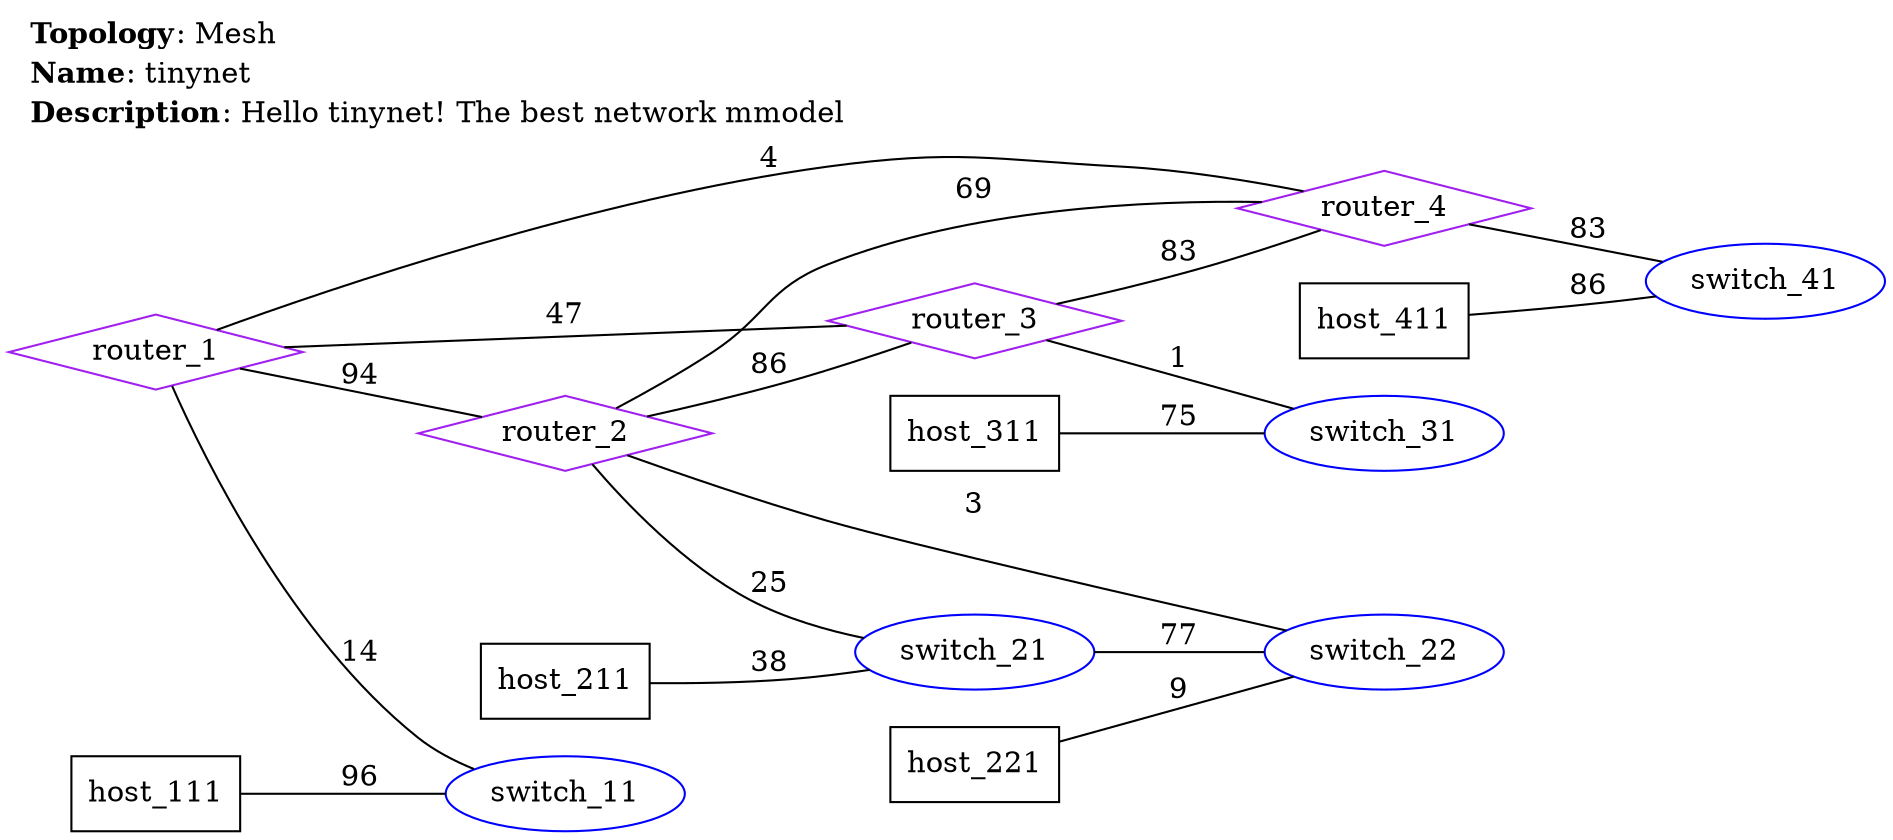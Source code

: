 graph tinynet {
    rankdir=LR;
    labelloc=top;
    labeljust=left;
    label=<
    <TABLE BORDER="0" CELLBORDER="0" CELLSPACING="0">
        <TR><TD ALIGN="LEFT"><B>Topology</B>: Mesh</TD></TR>
        <TR><TD ALIGN="LEFT"><B>Name</B>: tinynet</TD></TR>
        <TR><TD ALIGN="LEFT"><B>Description</B>: Hello tinynet! The best network mmodel</TD></TR>
    </TABLE>
    >;
    "router_1" [shape=diamond, color=purple, label="router_1"];
    "router_2" [shape=diamond, color=purple, label="router_2"];
    "router_3" [shape=diamond, color=purple, label="router_3"];
    "router_4" [shape=diamond, color=purple, label="router_4"];
    "switch_11" [shape=ellipse, color=blue, label="switch_11"];
    "switch_21" [shape=ellipse, color=blue, label="switch_21"];
    "switch_22" [shape=ellipse, color=blue, label="switch_22"];
    "switch_31" [shape=ellipse, color=blue, label="switch_31"];
    "switch_41" [shape=ellipse, color=blue, label="switch_41"];
    "host_111" [shape=box, color=black, label="host_111"];
    "host_211" [shape=box, color=black, label="host_211"];
    "host_221" [shape=box, color=black, label="host_221"];
    "host_311" [shape=box, color=black, label="host_311"];
    "host_411" [shape=box, color=black, label="host_411"];
    "router_1" -- "router_2" [label="94"];
    "router_1" -- "router_3" [label="47"];
    "router_1" -- "router_4" [label="4"];
    "router_1" -- "switch_11" [label="14"];
    "router_2" -- "router_3" [label="86"];
    "router_2" -- "router_4" [label="69"];
    "router_2" -- "switch_21" [label="25"];
    "router_2" -- "switch_22" [label="3"];
    "router_3" -- "router_4" [label="83"];
    "router_3" -- "switch_31" [label="1"];
    "router_4" -- "switch_41" [label="83"];
    "switch_21" -- "switch_22" [label="77"];
    "host_111" -- "switch_11" [label="96"];
    "host_211" -- "switch_21" [label="38"];
    "host_221" -- "switch_22" [label="9"];
    "host_311" -- "switch_31" [label="75"];
    "host_411" -- "switch_41" [label="86"];
}
